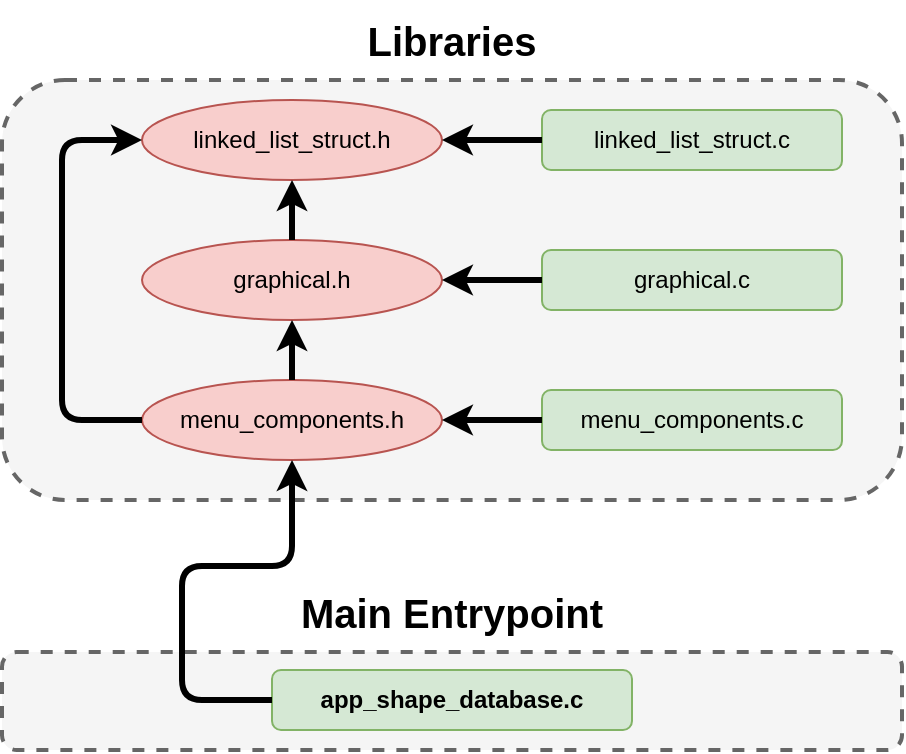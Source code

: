 <mxfile version="15.4.3" type="github">
  <diagram id="C5RBs43oDa-KdzZeNtuy" name="Page-1">
    <mxGraphModel dx="1811" dy="577" grid="1" gridSize="10" guides="1" tooltips="1" connect="1" arrows="1" fold="1" page="1" pageScale="1" pageWidth="827" pageHeight="1169" math="0" shadow="0">
      <root>
        <mxCell id="WIyWlLk6GJQsqaUBKTNV-0" />
        <mxCell id="WIyWlLk6GJQsqaUBKTNV-1" parent="WIyWlLk6GJQsqaUBKTNV-0" />
        <mxCell id="YDrGcPQDK-OZlm-c5IT4-27" value="" style="group" vertex="1" connectable="0" parent="WIyWlLk6GJQsqaUBKTNV-1">
          <mxGeometry x="-60" y="100" width="450" height="375" as="geometry" />
        </mxCell>
        <mxCell id="YDrGcPQDK-OZlm-c5IT4-21" value="" style="rounded=1;whiteSpace=wrap;html=1;fillColor=#f5f5f5;strokeWidth=2;dashed=1;strokeColor=#666666;fontColor=#333333;" vertex="1" parent="YDrGcPQDK-OZlm-c5IT4-27">
          <mxGeometry y="40" width="450" height="210" as="geometry" />
        </mxCell>
        <mxCell id="YDrGcPQDK-OZlm-c5IT4-23" value="" style="rounded=1;whiteSpace=wrap;html=1;fillColor=#f5f5f5;strokeWidth=2;dashed=1;strokeColor=#666666;fontColor=#333333;" vertex="1" parent="YDrGcPQDK-OZlm-c5IT4-27">
          <mxGeometry y="326" width="450" height="49" as="geometry" />
        </mxCell>
        <mxCell id="YDrGcPQDK-OZlm-c5IT4-0" value="linked_list_struct.c" style="rounded=1;whiteSpace=wrap;html=1;fillColor=#d5e8d4;strokeColor=#82b366;" vertex="1" parent="YDrGcPQDK-OZlm-c5IT4-27">
          <mxGeometry x="270" y="55" width="150" height="30" as="geometry" />
        </mxCell>
        <mxCell id="YDrGcPQDK-OZlm-c5IT4-2" value="linked_list_struct.h" style="ellipse;whiteSpace=wrap;html=1;fillColor=#f8cecc;strokeColor=#b85450;" vertex="1" parent="YDrGcPQDK-OZlm-c5IT4-27">
          <mxGeometry x="70" y="50" width="150" height="40" as="geometry" />
        </mxCell>
        <mxCell id="YDrGcPQDK-OZlm-c5IT4-3" value="graphical.c" style="rounded=1;whiteSpace=wrap;html=1;fillColor=#d5e8d4;strokeColor=#82b366;" vertex="1" parent="YDrGcPQDK-OZlm-c5IT4-27">
          <mxGeometry x="270" y="125" width="150" height="30" as="geometry" />
        </mxCell>
        <mxCell id="YDrGcPQDK-OZlm-c5IT4-4" value="graphical.h" style="ellipse;whiteSpace=wrap;html=1;fillColor=#f8cecc;strokeColor=#b85450;" vertex="1" parent="YDrGcPQDK-OZlm-c5IT4-27">
          <mxGeometry x="70" y="120" width="150" height="40" as="geometry" />
        </mxCell>
        <mxCell id="YDrGcPQDK-OZlm-c5IT4-5" value="menu_components.c" style="rounded=1;whiteSpace=wrap;html=1;fillColor=#d5e8d4;strokeColor=#82b366;" vertex="1" parent="YDrGcPQDK-OZlm-c5IT4-27">
          <mxGeometry x="270" y="195" width="150" height="30" as="geometry" />
        </mxCell>
        <mxCell id="YDrGcPQDK-OZlm-c5IT4-6" value="menu_components.h" style="ellipse;whiteSpace=wrap;html=1;fillColor=#f8cecc;strokeColor=#b85450;" vertex="1" parent="YDrGcPQDK-OZlm-c5IT4-27">
          <mxGeometry x="70" y="190" width="150" height="40" as="geometry" />
        </mxCell>
        <mxCell id="YDrGcPQDK-OZlm-c5IT4-13" value="" style="endArrow=classic;html=1;rounded=1;strokeWidth=3;edgeStyle=orthogonalEdgeStyle;entryX=1;entryY=0.5;entryDx=0;entryDy=0;exitX=0;exitY=0.5;exitDx=0;exitDy=0;" edge="1" parent="YDrGcPQDK-OZlm-c5IT4-27" source="YDrGcPQDK-OZlm-c5IT4-0" target="YDrGcPQDK-OZlm-c5IT4-2">
          <mxGeometry width="50" height="50" relative="1" as="geometry">
            <mxPoint x="230" y="80" as="sourcePoint" />
            <mxPoint x="380" y="20" as="targetPoint" />
          </mxGeometry>
        </mxCell>
        <mxCell id="YDrGcPQDK-OZlm-c5IT4-14" value="" style="endArrow=classic;html=1;rounded=1;strokeWidth=3;edgeStyle=orthogonalEdgeStyle;exitX=0;exitY=0.5;exitDx=0;exitDy=0;entryX=1;entryY=0.5;entryDx=0;entryDy=0;" edge="1" parent="YDrGcPQDK-OZlm-c5IT4-27" source="YDrGcPQDK-OZlm-c5IT4-3" target="YDrGcPQDK-OZlm-c5IT4-4">
          <mxGeometry width="50" height="50" relative="1" as="geometry">
            <mxPoint x="325" y="60" as="sourcePoint" />
            <mxPoint x="450" y="90" as="targetPoint" />
          </mxGeometry>
        </mxCell>
        <mxCell id="YDrGcPQDK-OZlm-c5IT4-15" value="" style="endArrow=classic;html=1;rounded=1;strokeWidth=3;edgeStyle=orthogonalEdgeStyle;exitX=0;exitY=0.5;exitDx=0;exitDy=0;entryX=1;entryY=0.5;entryDx=0;entryDy=0;" edge="1" parent="YDrGcPQDK-OZlm-c5IT4-27" source="YDrGcPQDK-OZlm-c5IT4-5" target="YDrGcPQDK-OZlm-c5IT4-6">
          <mxGeometry width="50" height="50" relative="1" as="geometry">
            <mxPoint x="335" y="70" as="sourcePoint" />
            <mxPoint x="335" y="130" as="targetPoint" />
          </mxGeometry>
        </mxCell>
        <mxCell id="YDrGcPQDK-OZlm-c5IT4-16" value="" style="endArrow=classic;html=1;rounded=1;strokeWidth=3;edgeStyle=orthogonalEdgeStyle;exitX=0.5;exitY=0;exitDx=0;exitDy=0;entryX=0.5;entryY=1;entryDx=0;entryDy=0;" edge="1" parent="YDrGcPQDK-OZlm-c5IT4-27" source="YDrGcPQDK-OZlm-c5IT4-4" target="YDrGcPQDK-OZlm-c5IT4-2">
          <mxGeometry width="50" height="50" relative="1" as="geometry">
            <mxPoint x="515" y="110" as="sourcePoint" />
            <mxPoint x="440" y="-10" as="targetPoint" />
          </mxGeometry>
        </mxCell>
        <mxCell id="YDrGcPQDK-OZlm-c5IT4-17" value="" style="endArrow=classic;html=1;rounded=1;strokeWidth=3;edgeStyle=orthogonalEdgeStyle;exitX=0;exitY=0.5;exitDx=0;exitDy=0;entryX=0;entryY=0.5;entryDx=0;entryDy=0;" edge="1" parent="YDrGcPQDK-OZlm-c5IT4-27" source="YDrGcPQDK-OZlm-c5IT4-6" target="YDrGcPQDK-OZlm-c5IT4-2">
          <mxGeometry width="50" height="50" relative="1" as="geometry">
            <mxPoint x="525" y="120" as="sourcePoint" />
            <mxPoint x="110" as="targetPoint" />
            <Array as="points">
              <mxPoint x="30" y="210" />
              <mxPoint x="30" y="70" />
            </Array>
          </mxGeometry>
        </mxCell>
        <mxCell id="YDrGcPQDK-OZlm-c5IT4-18" value="app_shape_database.c" style="rounded=1;whiteSpace=wrap;html=1;fontStyle=1;fillColor=#d5e8d4;strokeColor=#82b366;" vertex="1" parent="YDrGcPQDK-OZlm-c5IT4-27">
          <mxGeometry x="135" y="335" width="180" height="30" as="geometry" />
        </mxCell>
        <mxCell id="YDrGcPQDK-OZlm-c5IT4-19" value="" style="endArrow=classic;html=1;rounded=1;strokeWidth=3;edgeStyle=orthogonalEdgeStyle;exitX=0.5;exitY=0;exitDx=0;exitDy=0;entryX=0.5;entryY=1;entryDx=0;entryDy=0;" edge="1" parent="YDrGcPQDK-OZlm-c5IT4-27" source="YDrGcPQDK-OZlm-c5IT4-6" target="YDrGcPQDK-OZlm-c5IT4-4">
          <mxGeometry width="50" height="50" relative="1" as="geometry">
            <mxPoint x="155" y="130" as="sourcePoint" />
            <mxPoint x="155" y="100" as="targetPoint" />
          </mxGeometry>
        </mxCell>
        <mxCell id="YDrGcPQDK-OZlm-c5IT4-20" value="" style="endArrow=classic;html=1;rounded=1;strokeWidth=3;edgeStyle=orthogonalEdgeStyle;entryX=0.5;entryY=1;entryDx=0;entryDy=0;exitX=0;exitY=0.5;exitDx=0;exitDy=0;" edge="1" parent="YDrGcPQDK-OZlm-c5IT4-27" source="YDrGcPQDK-OZlm-c5IT4-18" target="YDrGcPQDK-OZlm-c5IT4-6">
          <mxGeometry width="50" height="50" relative="1" as="geometry">
            <mxPoint x="165" y="140" as="sourcePoint" />
            <mxPoint x="165" y="110" as="targetPoint" />
            <Array as="points">
              <mxPoint x="90" y="350" />
              <mxPoint x="90" y="283" />
              <mxPoint x="145" y="283" />
            </Array>
          </mxGeometry>
        </mxCell>
        <mxCell id="YDrGcPQDK-OZlm-c5IT4-22" value="&lt;font style=&quot;font-size: 20px;&quot;&gt;&lt;b style=&quot;font-size: 20px;&quot;&gt;Libraries&lt;/b&gt;&lt;/font&gt;" style="text;html=1;strokeColor=none;fillColor=none;align=center;verticalAlign=middle;whiteSpace=wrap;rounded=0;dashed=1;fontSize=20;" vertex="1" parent="YDrGcPQDK-OZlm-c5IT4-27">
          <mxGeometry width="450" height="40" as="geometry" />
        </mxCell>
        <mxCell id="YDrGcPQDK-OZlm-c5IT4-24" value="&lt;font style=&quot;font-size: 20px;&quot;&gt;&lt;b style=&quot;font-size: 20px;&quot;&gt;Main Entrypoint&lt;br style=&quot;font-size: 20px;&quot;&gt;&lt;/b&gt;&lt;/font&gt;" style="text;html=1;strokeColor=none;fillColor=none;align=center;verticalAlign=middle;whiteSpace=wrap;rounded=0;dashed=1;fontSize=20;" vertex="1" parent="YDrGcPQDK-OZlm-c5IT4-27">
          <mxGeometry y="286" width="450" height="40" as="geometry" />
        </mxCell>
      </root>
    </mxGraphModel>
  </diagram>
</mxfile>
